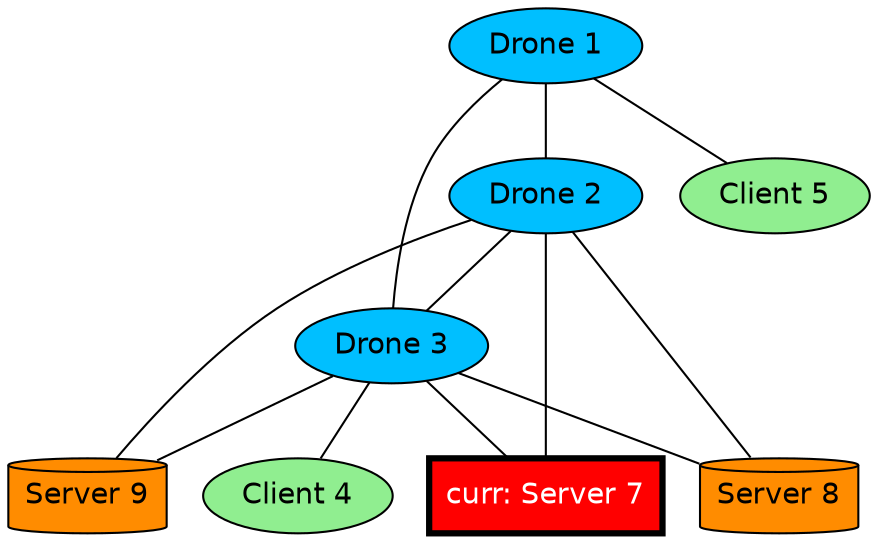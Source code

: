 graph G {
    node [fontname=Helvetica];
    9 [label="Server 9", fillcolor=darkorange, shape=cylinder, style=filled, penwidth=1, fontcolor=black];
    7 [label="curr: Server 7", fillcolor=red, shape=box, style=filled, penwidth=3, fontcolor=white];
    1 [label="Drone 1", fillcolor=deepskyblue, shape=ellipse, style=filled, penwidth=1, fontcolor=black];
    3 [label="Drone 3", fillcolor=deepskyblue, shape=ellipse, style=filled, penwidth=1, fontcolor=black];
    8 [label="Server 8", fillcolor=darkorange, shape=cylinder, style=filled, penwidth=1, fontcolor=black];
    4 [label="Client 4", fillcolor=lightgreen, shape=oval, style=filled, penwidth=1, fontcolor=black];
    5 [label="Client 5", fillcolor=lightgreen, shape=oval, style=filled, penwidth=1, fontcolor=black];
    2 [label="Drone 2", fillcolor=deepskyblue, shape=ellipse, style=filled, penwidth=1, fontcolor=black];
    2 -- 9;
    3 -- 9;
    2 -- 7;
    3 -- 7;
    1 -- 3;
    1 -- 2;
    1 -- 5;
    2 -- 3;
    3 -- 4;
    3 -- 8;
    2 -- 8;
}
